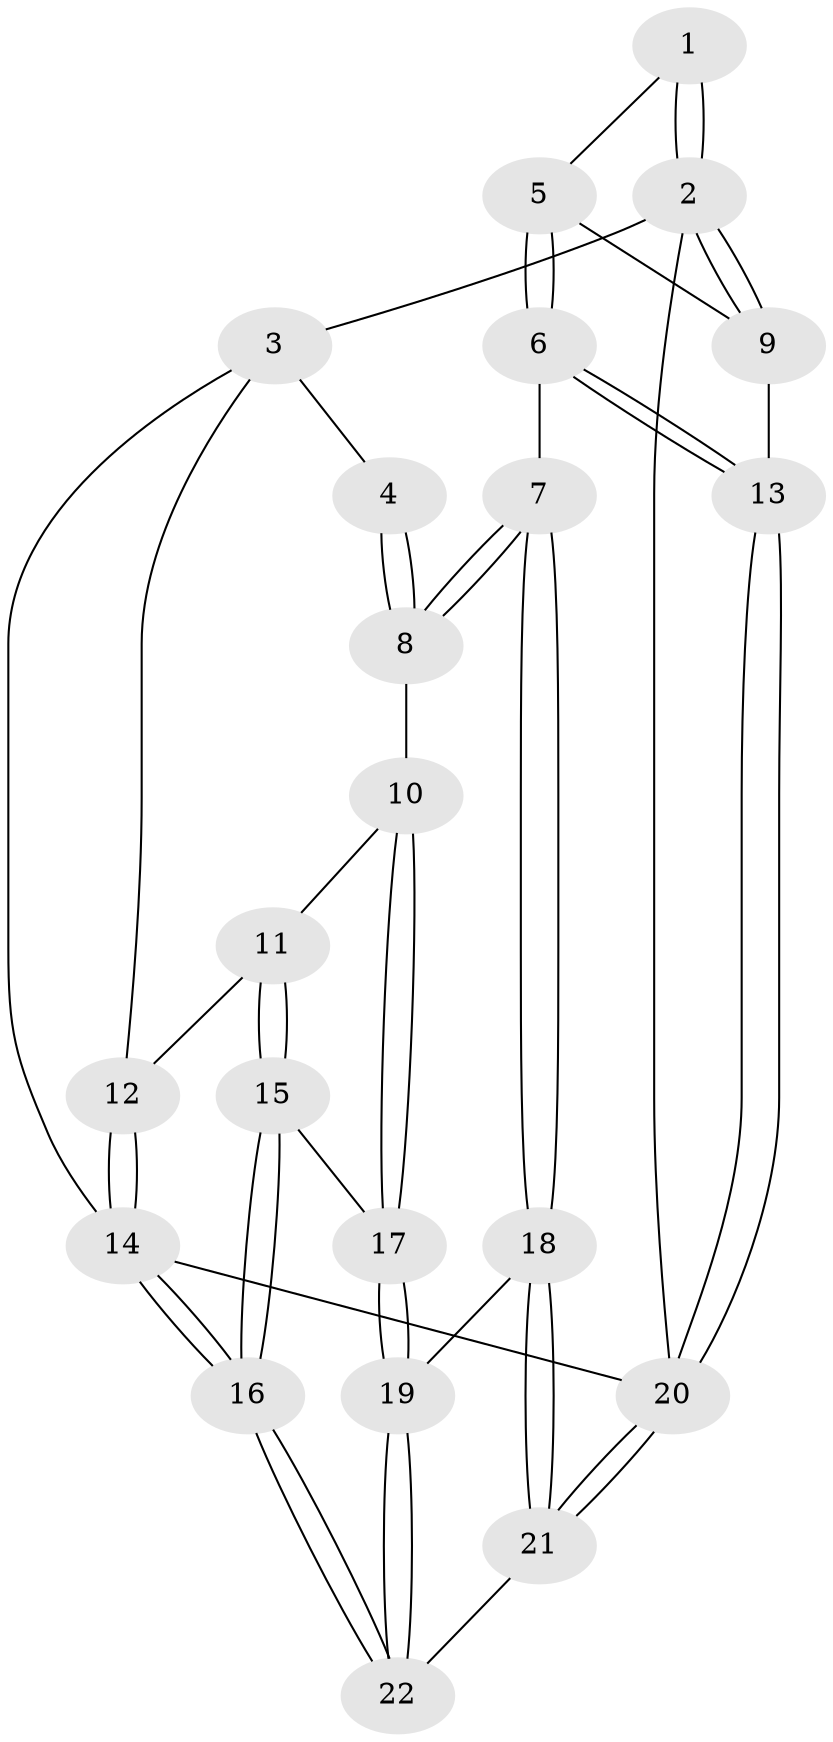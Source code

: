 // Generated by graph-tools (version 1.1) at 2025/46/02/15/25 05:46:28]
// undirected, 22 vertices, 52 edges
graph export_dot {
graph [start="1"]
  node [color=gray90,style=filled];
  1 [pos="+0.5631079723417494+0.29846654764997416"];
  2 [pos="+1+0"];
  3 [pos="+0+0.19731067920056056"];
  4 [pos="+0.45164046345201525+0.33983234265632056"];
  5 [pos="+0.6825824416786022+0.538991003860425"];
  6 [pos="+0.5601483861121402+0.6990950666758203"];
  7 [pos="+0.48519387420409366+0.7084369852684556"];
  8 [pos="+0.4568945699210832+0.6904934218456923"];
  9 [pos="+1+0.482410009503926"];
  10 [pos="+0.4074685337990531+0.6864302607638912"];
  11 [pos="+0.02163521400197673+0.5441935740593711"];
  12 [pos="+0.004534785263844047+0.5309235146273908"];
  13 [pos="+0.8997087877353651+0.9028318341497658"];
  14 [pos="+0+1"];
  15 [pos="+0.16392390736572404+0.8748104463240577"];
  16 [pos="+0.08709055640945604+1"];
  17 [pos="+0.25672597892758425+0.8565586029519254"];
  18 [pos="+0.46913544678158875+0.8427040133678873"];
  19 [pos="+0.35867452702686214+0.9643152048814181"];
  20 [pos="+1+1"];
  21 [pos="+0.6761135255680497+1"];
  22 [pos="+0.2899004074469668+1"];
  1 -- 2;
  1 -- 2;
  1 -- 5;
  2 -- 3;
  2 -- 9;
  2 -- 9;
  2 -- 20;
  3 -- 4;
  3 -- 12;
  3 -- 14;
  4 -- 8;
  4 -- 8;
  5 -- 6;
  5 -- 6;
  5 -- 9;
  6 -- 7;
  6 -- 13;
  6 -- 13;
  7 -- 8;
  7 -- 8;
  7 -- 18;
  7 -- 18;
  8 -- 10;
  9 -- 13;
  10 -- 11;
  10 -- 17;
  10 -- 17;
  11 -- 12;
  11 -- 15;
  11 -- 15;
  12 -- 14;
  12 -- 14;
  13 -- 20;
  13 -- 20;
  14 -- 16;
  14 -- 16;
  14 -- 20;
  15 -- 16;
  15 -- 16;
  15 -- 17;
  16 -- 22;
  16 -- 22;
  17 -- 19;
  17 -- 19;
  18 -- 19;
  18 -- 21;
  18 -- 21;
  19 -- 22;
  19 -- 22;
  20 -- 21;
  20 -- 21;
  21 -- 22;
}
